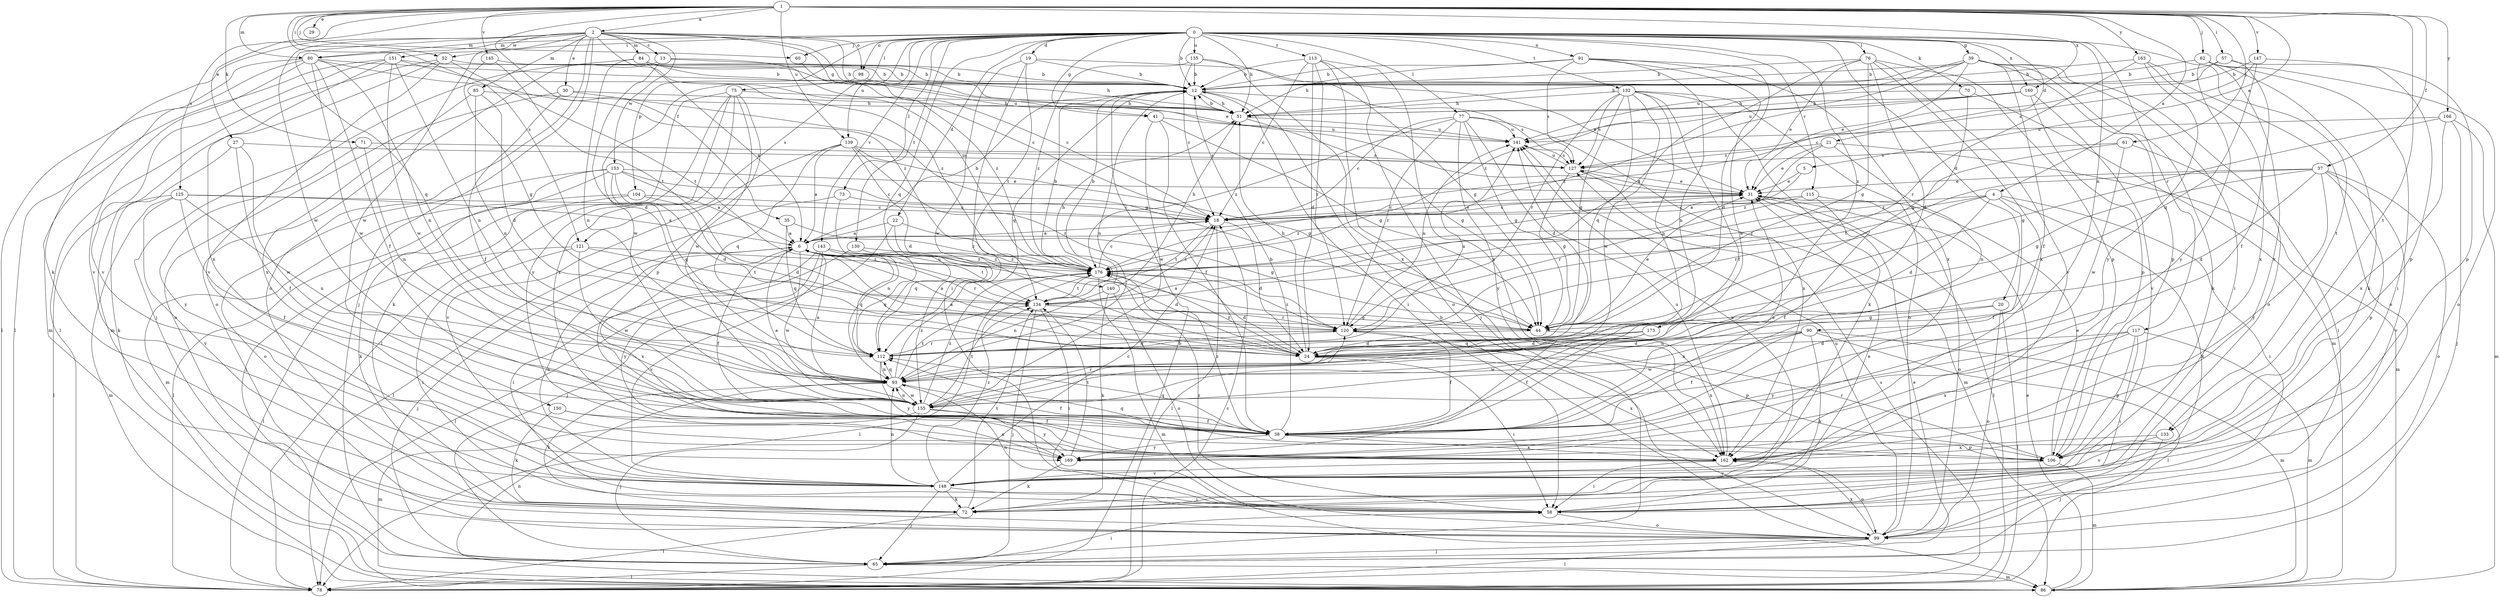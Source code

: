 strict digraph  {
0;
1;
2;
4;
5;
6;
12;
13;
18;
19;
20;
21;
22;
24;
27;
29;
30;
31;
35;
37;
38;
39;
41;
44;
51;
52;
57;
58;
60;
61;
62;
65;
70;
71;
72;
73;
75;
76;
77;
78;
80;
84;
85;
86;
90;
91;
93;
98;
99;
104;
106;
112;
113;
115;
117;
120;
121;
125;
127;
130;
132;
133;
134;
135;
139;
140;
141;
143;
145;
147;
148;
150;
151;
153;
155;
160;
162;
163;
166;
169;
173;
176;
0 -> 12  [label=b];
0 -> 19  [label=d];
0 -> 20  [label=d];
0 -> 21  [label=d];
0 -> 22  [label=d];
0 -> 39  [label=g];
0 -> 41  [label=g];
0 -> 51  [label=h];
0 -> 52  [label=i];
0 -> 60  [label=j];
0 -> 70  [label=k];
0 -> 73  [label=l];
0 -> 75  [label=l];
0 -> 76  [label=l];
0 -> 77  [label=l];
0 -> 80  [label=m];
0 -> 90  [label=n];
0 -> 91  [label=n];
0 -> 98  [label=o];
0 -> 104  [label=p];
0 -> 112  [label=q];
0 -> 113  [label=r];
0 -> 115  [label=r];
0 -> 117  [label=r];
0 -> 121  [label=s];
0 -> 130  [label=t];
0 -> 132  [label=t];
0 -> 133  [label=t];
0 -> 135  [label=u];
0 -> 139  [label=u];
0 -> 143  [label=v];
0 -> 160  [label=x];
0 -> 173  [label=z];
1 -> 2  [label=a];
1 -> 4  [label=a];
1 -> 5  [label=a];
1 -> 27  [label=e];
1 -> 29  [label=e];
1 -> 35  [label=f];
1 -> 37  [label=f];
1 -> 52  [label=i];
1 -> 57  [label=i];
1 -> 60  [label=j];
1 -> 61  [label=j];
1 -> 62  [label=j];
1 -> 71  [label=k];
1 -> 80  [label=m];
1 -> 121  [label=s];
1 -> 125  [label=s];
1 -> 133  [label=t];
1 -> 139  [label=u];
1 -> 145  [label=v];
1 -> 147  [label=v];
1 -> 160  [label=x];
1 -> 163  [label=y];
1 -> 166  [label=y];
2 -> 13  [label=c];
2 -> 30  [label=e];
2 -> 31  [label=e];
2 -> 41  [label=g];
2 -> 51  [label=h];
2 -> 65  [label=j];
2 -> 72  [label=k];
2 -> 80  [label=m];
2 -> 84  [label=m];
2 -> 85  [label=m];
2 -> 98  [label=o];
2 -> 99  [label=o];
2 -> 112  [label=q];
2 -> 150  [label=w];
2 -> 151  [label=w];
2 -> 153  [label=w];
2 -> 155  [label=w];
2 -> 176  [label=z];
4 -> 18  [label=c];
4 -> 24  [label=d];
4 -> 38  [label=f];
4 -> 58  [label=i];
4 -> 72  [label=k];
4 -> 120  [label=r];
4 -> 176  [label=z];
5 -> 6  [label=a];
5 -> 31  [label=e];
6 -> 12  [label=b];
6 -> 38  [label=f];
6 -> 65  [label=j];
6 -> 120  [label=r];
6 -> 134  [label=t];
6 -> 140  [label=u];
6 -> 155  [label=w];
6 -> 162  [label=x];
6 -> 176  [label=z];
12 -> 51  [label=h];
12 -> 58  [label=i];
12 -> 93  [label=n];
12 -> 112  [label=q];
12 -> 127  [label=s];
13 -> 12  [label=b];
13 -> 24  [label=d];
13 -> 99  [label=o];
13 -> 176  [label=z];
18 -> 6  [label=a];
18 -> 24  [label=d];
18 -> 31  [label=e];
18 -> 78  [label=l];
18 -> 134  [label=t];
19 -> 12  [label=b];
19 -> 31  [label=e];
19 -> 58  [label=i];
19 -> 134  [label=t];
19 -> 155  [label=w];
20 -> 44  [label=g];
20 -> 78  [label=l];
20 -> 93  [label=n];
20 -> 99  [label=o];
21 -> 31  [label=e];
21 -> 86  [label=m];
21 -> 93  [label=n];
21 -> 127  [label=s];
21 -> 176  [label=z];
22 -> 6  [label=a];
22 -> 44  [label=g];
22 -> 65  [label=j];
22 -> 112  [label=q];
24 -> 6  [label=a];
24 -> 51  [label=h];
24 -> 58  [label=i];
24 -> 162  [label=x];
24 -> 176  [label=z];
27 -> 38  [label=f];
27 -> 72  [label=k];
27 -> 127  [label=s];
27 -> 155  [label=w];
30 -> 38  [label=f];
30 -> 44  [label=g];
30 -> 51  [label=h];
30 -> 99  [label=o];
31 -> 18  [label=c];
31 -> 78  [label=l];
31 -> 127  [label=s];
31 -> 176  [label=z];
35 -> 6  [label=a];
35 -> 112  [label=q];
35 -> 176  [label=z];
37 -> 24  [label=d];
37 -> 31  [label=e];
37 -> 44  [label=g];
37 -> 99  [label=o];
37 -> 106  [label=p];
37 -> 134  [label=t];
37 -> 148  [label=v];
37 -> 169  [label=y];
38 -> 12  [label=b];
38 -> 31  [label=e];
38 -> 106  [label=p];
38 -> 112  [label=q];
38 -> 162  [label=x];
38 -> 169  [label=y];
38 -> 176  [label=z];
39 -> 12  [label=b];
39 -> 31  [label=e];
39 -> 38  [label=f];
39 -> 51  [label=h];
39 -> 58  [label=i];
39 -> 72  [label=k];
39 -> 99  [label=o];
39 -> 106  [label=p];
39 -> 141  [label=u];
39 -> 176  [label=z];
41 -> 38  [label=f];
41 -> 44  [label=g];
41 -> 141  [label=u];
41 -> 155  [label=w];
44 -> 6  [label=a];
44 -> 24  [label=d];
44 -> 31  [label=e];
44 -> 162  [label=x];
51 -> 12  [label=b];
51 -> 44  [label=g];
51 -> 141  [label=u];
52 -> 12  [label=b];
52 -> 78  [label=l];
52 -> 86  [label=m];
52 -> 134  [label=t];
52 -> 148  [label=v];
57 -> 12  [label=b];
57 -> 18  [label=c];
57 -> 38  [label=f];
57 -> 106  [label=p];
58 -> 31  [label=e];
58 -> 93  [label=n];
58 -> 99  [label=o];
58 -> 176  [label=z];
60 -> 18  [label=c];
61 -> 58  [label=i];
61 -> 127  [label=s];
61 -> 155  [label=w];
61 -> 176  [label=z];
62 -> 12  [label=b];
62 -> 58  [label=i];
62 -> 72  [label=k];
62 -> 99  [label=o];
62 -> 162  [label=x];
62 -> 169  [label=y];
65 -> 31  [label=e];
65 -> 58  [label=i];
65 -> 78  [label=l];
65 -> 86  [label=m];
70 -> 44  [label=g];
70 -> 51  [label=h];
70 -> 86  [label=m];
71 -> 93  [label=n];
71 -> 127  [label=s];
71 -> 169  [label=y];
72 -> 78  [label=l];
72 -> 134  [label=t];
73 -> 18  [label=c];
73 -> 78  [label=l];
73 -> 93  [label=n];
75 -> 51  [label=h];
75 -> 72  [label=k];
75 -> 78  [label=l];
75 -> 106  [label=p];
75 -> 155  [label=w];
75 -> 162  [label=x];
75 -> 169  [label=y];
76 -> 12  [label=b];
76 -> 24  [label=d];
76 -> 31  [label=e];
76 -> 44  [label=g];
76 -> 106  [label=p];
76 -> 134  [label=t];
76 -> 148  [label=v];
76 -> 162  [label=x];
77 -> 18  [label=c];
77 -> 24  [label=d];
77 -> 44  [label=g];
77 -> 120  [label=r];
77 -> 141  [label=u];
77 -> 162  [label=x];
77 -> 169  [label=y];
77 -> 176  [label=z];
78 -> 12  [label=b];
78 -> 18  [label=c];
78 -> 127  [label=s];
80 -> 12  [label=b];
80 -> 38  [label=f];
80 -> 78  [label=l];
80 -> 86  [label=m];
80 -> 93  [label=n];
80 -> 148  [label=v];
80 -> 155  [label=w];
80 -> 176  [label=z];
84 -> 6  [label=a];
84 -> 12  [label=b];
84 -> 18  [label=c];
84 -> 65  [label=j];
84 -> 93  [label=n];
84 -> 141  [label=u];
85 -> 24  [label=d];
85 -> 51  [label=h];
85 -> 93  [label=n];
85 -> 162  [label=x];
86 -> 31  [label=e];
86 -> 93  [label=n];
90 -> 24  [label=d];
90 -> 38  [label=f];
90 -> 72  [label=k];
90 -> 78  [label=l];
90 -> 86  [label=m];
90 -> 93  [label=n];
90 -> 155  [label=w];
91 -> 12  [label=b];
91 -> 24  [label=d];
91 -> 51  [label=h];
91 -> 93  [label=n];
91 -> 127  [label=s];
91 -> 155  [label=w];
91 -> 162  [label=x];
93 -> 6  [label=a];
93 -> 38  [label=f];
93 -> 72  [label=k];
93 -> 112  [label=q];
93 -> 134  [label=t];
93 -> 155  [label=w];
93 -> 176  [label=z];
98 -> 51  [label=h];
98 -> 155  [label=w];
99 -> 12  [label=b];
99 -> 65  [label=j];
99 -> 78  [label=l];
99 -> 141  [label=u];
99 -> 162  [label=x];
104 -> 18  [label=c];
104 -> 24  [label=d];
104 -> 72  [label=k];
104 -> 78  [label=l];
106 -> 31  [label=e];
106 -> 86  [label=m];
106 -> 112  [label=q];
106 -> 120  [label=r];
106 -> 148  [label=v];
112 -> 93  [label=n];
112 -> 120  [label=r];
112 -> 141  [label=u];
112 -> 169  [label=y];
113 -> 12  [label=b];
113 -> 18  [label=c];
113 -> 24  [label=d];
113 -> 65  [label=j];
113 -> 99  [label=o];
113 -> 120  [label=r];
113 -> 162  [label=x];
115 -> 18  [label=c];
115 -> 38  [label=f];
115 -> 99  [label=o];
115 -> 120  [label=r];
117 -> 24  [label=d];
117 -> 58  [label=i];
117 -> 86  [label=m];
117 -> 106  [label=p];
117 -> 162  [label=x];
117 -> 169  [label=y];
120 -> 6  [label=a];
120 -> 38  [label=f];
120 -> 106  [label=p];
120 -> 112  [label=q];
120 -> 141  [label=u];
120 -> 176  [label=z];
121 -> 58  [label=i];
121 -> 78  [label=l];
121 -> 134  [label=t];
121 -> 155  [label=w];
121 -> 176  [label=z];
125 -> 6  [label=a];
125 -> 18  [label=c];
125 -> 38  [label=f];
125 -> 78  [label=l];
125 -> 86  [label=m];
125 -> 93  [label=n];
125 -> 148  [label=v];
127 -> 31  [label=e];
127 -> 44  [label=g];
127 -> 86  [label=m];
127 -> 141  [label=u];
130 -> 78  [label=l];
130 -> 112  [label=q];
130 -> 176  [label=z];
132 -> 38  [label=f];
132 -> 44  [label=g];
132 -> 51  [label=h];
132 -> 72  [label=k];
132 -> 93  [label=n];
132 -> 99  [label=o];
132 -> 112  [label=q];
132 -> 120  [label=r];
132 -> 127  [label=s];
132 -> 155  [label=w];
133 -> 65  [label=j];
133 -> 148  [label=v];
133 -> 162  [label=x];
134 -> 18  [label=c];
134 -> 44  [label=g];
134 -> 51  [label=h];
134 -> 58  [label=i];
134 -> 65  [label=j];
134 -> 120  [label=r];
135 -> 12  [label=b];
135 -> 18  [label=c];
135 -> 44  [label=g];
135 -> 162  [label=x];
135 -> 176  [label=z];
139 -> 6  [label=a];
139 -> 24  [label=d];
139 -> 44  [label=g];
139 -> 112  [label=q];
139 -> 120  [label=r];
139 -> 127  [label=s];
139 -> 148  [label=v];
140 -> 12  [label=b];
140 -> 51  [label=h];
140 -> 72  [label=k];
140 -> 93  [label=n];
140 -> 99  [label=o];
141 -> 127  [label=s];
143 -> 24  [label=d];
143 -> 58  [label=i];
143 -> 112  [label=q];
143 -> 148  [label=v];
143 -> 169  [label=y];
143 -> 176  [label=z];
145 -> 12  [label=b];
145 -> 44  [label=g];
145 -> 134  [label=t];
147 -> 12  [label=b];
147 -> 106  [label=p];
147 -> 112  [label=q];
147 -> 127  [label=s];
148 -> 6  [label=a];
148 -> 18  [label=c];
148 -> 58  [label=i];
148 -> 65  [label=j];
148 -> 72  [label=k];
148 -> 93  [label=n];
148 -> 141  [label=u];
148 -> 176  [label=z];
150 -> 38  [label=f];
150 -> 72  [label=k];
150 -> 162  [label=x];
151 -> 12  [label=b];
151 -> 78  [label=l];
151 -> 93  [label=n];
151 -> 148  [label=v];
151 -> 155  [label=w];
151 -> 162  [label=x];
151 -> 176  [label=z];
153 -> 6  [label=a];
153 -> 18  [label=c];
153 -> 24  [label=d];
153 -> 31  [label=e];
153 -> 65  [label=j];
153 -> 86  [label=m];
153 -> 99  [label=o];
153 -> 112  [label=q];
155 -> 6  [label=a];
155 -> 38  [label=f];
155 -> 65  [label=j];
155 -> 86  [label=m];
155 -> 93  [label=n];
155 -> 120  [label=r];
155 -> 134  [label=t];
155 -> 169  [label=y];
155 -> 176  [label=z];
160 -> 51  [label=h];
160 -> 106  [label=p];
160 -> 141  [label=u];
160 -> 148  [label=v];
160 -> 176  [label=z];
162 -> 58  [label=i];
162 -> 99  [label=o];
162 -> 141  [label=u];
162 -> 148  [label=v];
163 -> 12  [label=b];
163 -> 99  [label=o];
163 -> 120  [label=r];
163 -> 162  [label=x];
163 -> 169  [label=y];
166 -> 44  [label=g];
166 -> 65  [label=j];
166 -> 86  [label=m];
166 -> 141  [label=u];
166 -> 162  [label=x];
169 -> 72  [label=k];
169 -> 134  [label=t];
173 -> 24  [label=d];
173 -> 38  [label=f];
173 -> 112  [label=q];
173 -> 155  [label=w];
176 -> 12  [label=b];
176 -> 18  [label=c];
176 -> 24  [label=d];
176 -> 78  [label=l];
176 -> 86  [label=m];
176 -> 134  [label=t];
}
